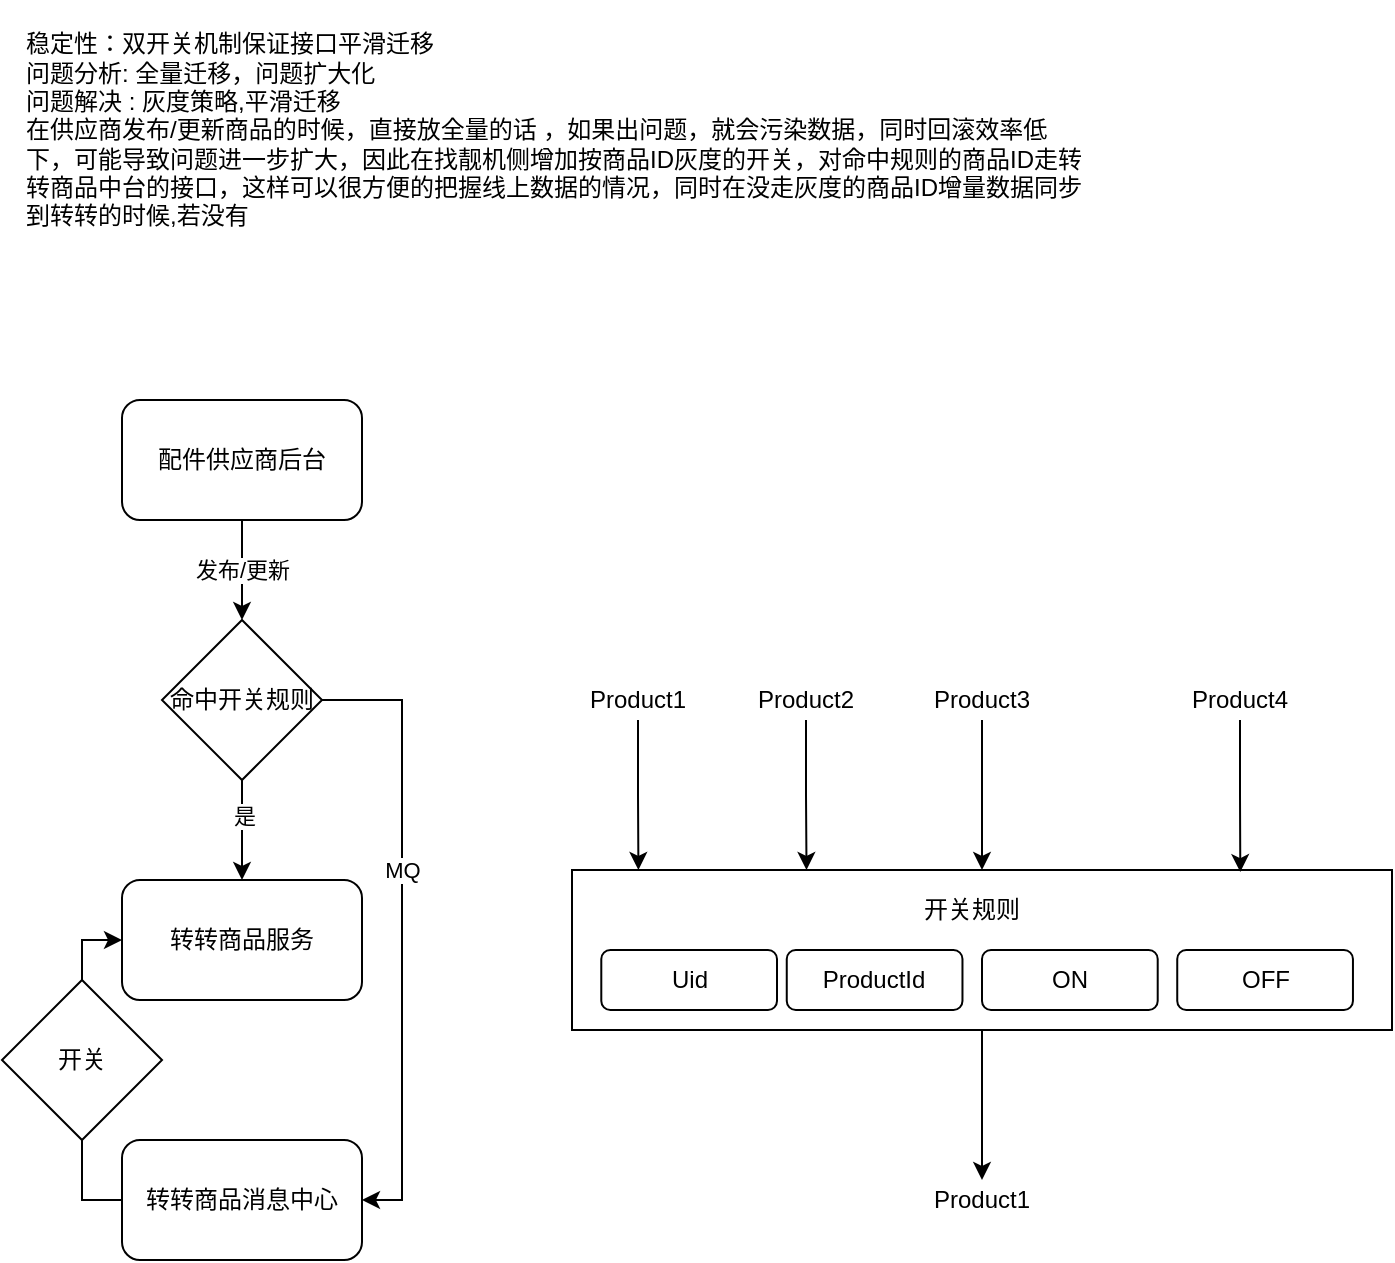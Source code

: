 <mxfile version="13.7.9" type="device"><diagram id="K0S7EQafLvmGkSW9dXVn" name="第 1 页"><mxGraphModel dx="1106" dy="843" grid="1" gridSize="10" guides="1" tooltips="1" connect="1" arrows="1" fold="1" page="1" pageScale="1" pageWidth="827" pageHeight="1169" math="0" shadow="0"><root><mxCell id="0"/><mxCell id="1" parent="0"/><mxCell id="gvhaKtW5skfPfgcZNRXH-1" value="稳定性：双开关机制保证接口平滑迁移&lt;br&gt;问题分析: 全量迁移，问题扩大化&lt;br&gt;问题解决 : 灰度策略,平滑迁移&lt;br&gt;在供应商发布/更新商品的时候，直接放全量的话 ，如果出问题，就会污染数据，同时回滚效率低下，可能导致问题进一步扩大，因此在找靓机侧增加按商品ID灰度的开关，对命中规则的商品ID走转转商品中台的接口，这样可以很方便的把握线上数据的情况，同时在没走灰度的商品ID增量数据同步到转转的时候,若没有" style="text;html=1;strokeColor=none;fillColor=none;align=left;verticalAlign=middle;whiteSpace=wrap;rounded=0;" vertex="1" parent="1"><mxGeometry x="130" y="70" width="530" height="130" as="geometry"/></mxCell><mxCell id="gvhaKtW5skfPfgcZNRXH-2" value="配件供应商后台" style="rounded=1;whiteSpace=wrap;html=1;align=center;" vertex="1" parent="1"><mxGeometry x="180" y="270" width="120" height="60" as="geometry"/></mxCell><mxCell id="gvhaKtW5skfPfgcZNRXH-4" value="转转商品服务" style="whiteSpace=wrap;html=1;rounded=1;" vertex="1" parent="1"><mxGeometry x="180" y="510" width="120" height="60" as="geometry"/></mxCell><mxCell id="gvhaKtW5skfPfgcZNRXH-13" value="发布/更新" style="edgeStyle=orthogonalEdgeStyle;rounded=0;orthogonalLoop=1;jettySize=auto;html=1;" edge="1" parent="1" source="gvhaKtW5skfPfgcZNRXH-2" target="gvhaKtW5skfPfgcZNRXH-20"><mxGeometry relative="1" as="geometry"><mxPoint x="240" y="330" as="sourcePoint"/><mxPoint x="240" y="400" as="targetPoint"/></mxGeometry></mxCell><mxCell id="gvhaKtW5skfPfgcZNRXH-26" style="edgeStyle=orthogonalEdgeStyle;rounded=0;orthogonalLoop=1;jettySize=auto;html=1;exitX=0;exitY=0.5;exitDx=0;exitDy=0;entryX=0;entryY=0.5;entryDx=0;entryDy=0;" edge="1" parent="1" source="gvhaKtW5skfPfgcZNRXH-17" target="gvhaKtW5skfPfgcZNRXH-4"><mxGeometry relative="1" as="geometry"/></mxCell><mxCell id="gvhaKtW5skfPfgcZNRXH-17" value="转转商品消息中心" style="rounded=1;whiteSpace=wrap;html=1;align=center;" vertex="1" parent="1"><mxGeometry x="180" y="640" width="120" height="60" as="geometry"/></mxCell><mxCell id="gvhaKtW5skfPfgcZNRXH-21" value="" style="edgeStyle=orthogonalEdgeStyle;rounded=0;orthogonalLoop=1;jettySize=auto;html=1;" edge="1" parent="1" source="gvhaKtW5skfPfgcZNRXH-20" target="gvhaKtW5skfPfgcZNRXH-4"><mxGeometry relative="1" as="geometry"/></mxCell><mxCell id="gvhaKtW5skfPfgcZNRXH-23" value="是" style="edgeLabel;html=1;align=center;verticalAlign=middle;resizable=0;points=[];" vertex="1" connectable="0" parent="gvhaKtW5skfPfgcZNRXH-21"><mxGeometry x="-0.28" y="1" relative="1" as="geometry"><mxPoint as="offset"/></mxGeometry></mxCell><mxCell id="gvhaKtW5skfPfgcZNRXH-24" style="edgeStyle=orthogonalEdgeStyle;rounded=0;orthogonalLoop=1;jettySize=auto;html=1;exitX=1;exitY=0.5;exitDx=0;exitDy=0;entryX=1;entryY=0.5;entryDx=0;entryDy=0;" edge="1" parent="1" source="gvhaKtW5skfPfgcZNRXH-20" target="gvhaKtW5skfPfgcZNRXH-17"><mxGeometry relative="1" as="geometry"/></mxCell><mxCell id="gvhaKtW5skfPfgcZNRXH-25" value="MQ" style="edgeLabel;html=1;align=center;verticalAlign=middle;resizable=0;points=[];" vertex="1" connectable="0" parent="gvhaKtW5skfPfgcZNRXH-24"><mxGeometry x="-0.193" relative="1" as="geometry"><mxPoint as="offset"/></mxGeometry></mxCell><mxCell id="gvhaKtW5skfPfgcZNRXH-20" value="命中开关规则" style="rhombus;whiteSpace=wrap;html=1;align=center;" vertex="1" parent="1"><mxGeometry x="200" y="380" width="80" height="80" as="geometry"/></mxCell><mxCell id="gvhaKtW5skfPfgcZNRXH-27" value="开关" style="rhombus;whiteSpace=wrap;html=1;align=center;" vertex="1" parent="1"><mxGeometry x="120" y="560" width="80" height="80" as="geometry"/></mxCell><mxCell id="gvhaKtW5skfPfgcZNRXH-38" value="" style="group" vertex="1" connectable="0" parent="1"><mxGeometry x="405" y="505" width="410" height="80" as="geometry"/></mxCell><mxCell id="gvhaKtW5skfPfgcZNRXH-28" value="" style="rounded=0;whiteSpace=wrap;html=1;align=center;" vertex="1" parent="gvhaKtW5skfPfgcZNRXH-38"><mxGeometry width="410" height="80" as="geometry"/></mxCell><mxCell id="gvhaKtW5skfPfgcZNRXH-30" value="Uid" style="rounded=1;whiteSpace=wrap;html=1;align=center;" vertex="1" parent="gvhaKtW5skfPfgcZNRXH-38"><mxGeometry x="14.643" y="40" width="87.857" height="30" as="geometry"/></mxCell><mxCell id="gvhaKtW5skfPfgcZNRXH-31" value="开关规则" style="text;html=1;strokeColor=none;fillColor=none;align=center;verticalAlign=middle;whiteSpace=wrap;rounded=0;" vertex="1" parent="gvhaKtW5skfPfgcZNRXH-38"><mxGeometry x="165.952" y="10" width="68.333" height="20" as="geometry"/></mxCell><mxCell id="gvhaKtW5skfPfgcZNRXH-32" value="ProductId" style="rounded=1;whiteSpace=wrap;html=1;align=center;" vertex="1" parent="gvhaKtW5skfPfgcZNRXH-38"><mxGeometry x="107.381" y="40" width="87.857" height="30" as="geometry"/></mxCell><mxCell id="gvhaKtW5skfPfgcZNRXH-34" value="ON" style="rounded=1;whiteSpace=wrap;html=1;align=center;" vertex="1" parent="gvhaKtW5skfPfgcZNRXH-38"><mxGeometry x="205" y="40" width="87.857" height="30" as="geometry"/></mxCell><mxCell id="gvhaKtW5skfPfgcZNRXH-36" value="OFF" style="rounded=1;whiteSpace=wrap;html=1;align=center;" vertex="1" parent="gvhaKtW5skfPfgcZNRXH-38"><mxGeometry x="302.619" y="40" width="87.857" height="30" as="geometry"/></mxCell><mxCell id="gvhaKtW5skfPfgcZNRXH-51" style="edgeStyle=orthogonalEdgeStyle;rounded=0;orthogonalLoop=1;jettySize=auto;html=1;exitX=0.5;exitY=1;exitDx=0;exitDy=0;entryX=0.081;entryY=0;entryDx=0;entryDy=0;entryPerimeter=0;" edge="1" parent="1" source="gvhaKtW5skfPfgcZNRXH-47" target="gvhaKtW5skfPfgcZNRXH-28"><mxGeometry relative="1" as="geometry"/></mxCell><mxCell id="gvhaKtW5skfPfgcZNRXH-47" value="Product1" style="text;html=1;strokeColor=none;fillColor=none;align=center;verticalAlign=middle;whiteSpace=wrap;rounded=0;" vertex="1" parent="1"><mxGeometry x="418" y="410" width="40" height="20" as="geometry"/></mxCell><mxCell id="gvhaKtW5skfPfgcZNRXH-52" style="edgeStyle=orthogonalEdgeStyle;rounded=0;orthogonalLoop=1;jettySize=auto;html=1;exitX=0.5;exitY=1;exitDx=0;exitDy=0;entryX=0.286;entryY=0;entryDx=0;entryDy=0;entryPerimeter=0;" edge="1" parent="1" source="gvhaKtW5skfPfgcZNRXH-48" target="gvhaKtW5skfPfgcZNRXH-28"><mxGeometry relative="1" as="geometry"/></mxCell><mxCell id="gvhaKtW5skfPfgcZNRXH-48" value="Product2" style="text;html=1;strokeColor=none;fillColor=none;align=center;verticalAlign=middle;whiteSpace=wrap;rounded=0;" vertex="1" parent="1"><mxGeometry x="502" y="410" width="40" height="20" as="geometry"/></mxCell><mxCell id="gvhaKtW5skfPfgcZNRXH-53" style="edgeStyle=orthogonalEdgeStyle;rounded=0;orthogonalLoop=1;jettySize=auto;html=1;exitX=0.5;exitY=1;exitDx=0;exitDy=0;entryX=0.5;entryY=0;entryDx=0;entryDy=0;" edge="1" parent="1" source="gvhaKtW5skfPfgcZNRXH-49" target="gvhaKtW5skfPfgcZNRXH-28"><mxGeometry relative="1" as="geometry"/></mxCell><mxCell id="gvhaKtW5skfPfgcZNRXH-49" value="Product3" style="text;html=1;strokeColor=none;fillColor=none;align=center;verticalAlign=middle;whiteSpace=wrap;rounded=0;" vertex="1" parent="1"><mxGeometry x="590" y="410" width="40" height="20" as="geometry"/></mxCell><mxCell id="gvhaKtW5skfPfgcZNRXH-54" style="edgeStyle=orthogonalEdgeStyle;rounded=0;orthogonalLoop=1;jettySize=auto;html=1;exitX=0.5;exitY=1;exitDx=0;exitDy=0;entryX=0.815;entryY=0.013;entryDx=0;entryDy=0;entryPerimeter=0;" edge="1" parent="1" source="gvhaKtW5skfPfgcZNRXH-50" target="gvhaKtW5skfPfgcZNRXH-28"><mxGeometry relative="1" as="geometry"><mxPoint x="730" y="500" as="targetPoint"/></mxGeometry></mxCell><mxCell id="gvhaKtW5skfPfgcZNRXH-50" value="Product4" style="text;html=1;strokeColor=none;fillColor=none;align=center;verticalAlign=middle;whiteSpace=wrap;rounded=0;" vertex="1" parent="1"><mxGeometry x="719" y="410" width="40" height="20" as="geometry"/></mxCell><mxCell id="gvhaKtW5skfPfgcZNRXH-56" style="edgeStyle=orthogonalEdgeStyle;rounded=0;orthogonalLoop=1;jettySize=auto;html=1;exitX=0.5;exitY=1;exitDx=0;exitDy=0;" edge="1" parent="1" source="gvhaKtW5skfPfgcZNRXH-28"><mxGeometry relative="1" as="geometry"><mxPoint x="610" y="660" as="targetPoint"/></mxGeometry></mxCell><mxCell id="gvhaKtW5skfPfgcZNRXH-57" value="Product1" style="text;html=1;strokeColor=none;fillColor=none;align=center;verticalAlign=middle;whiteSpace=wrap;rounded=0;" vertex="1" parent="1"><mxGeometry x="590" y="660" width="40" height="20" as="geometry"/></mxCell></root></mxGraphModel></diagram></mxfile>